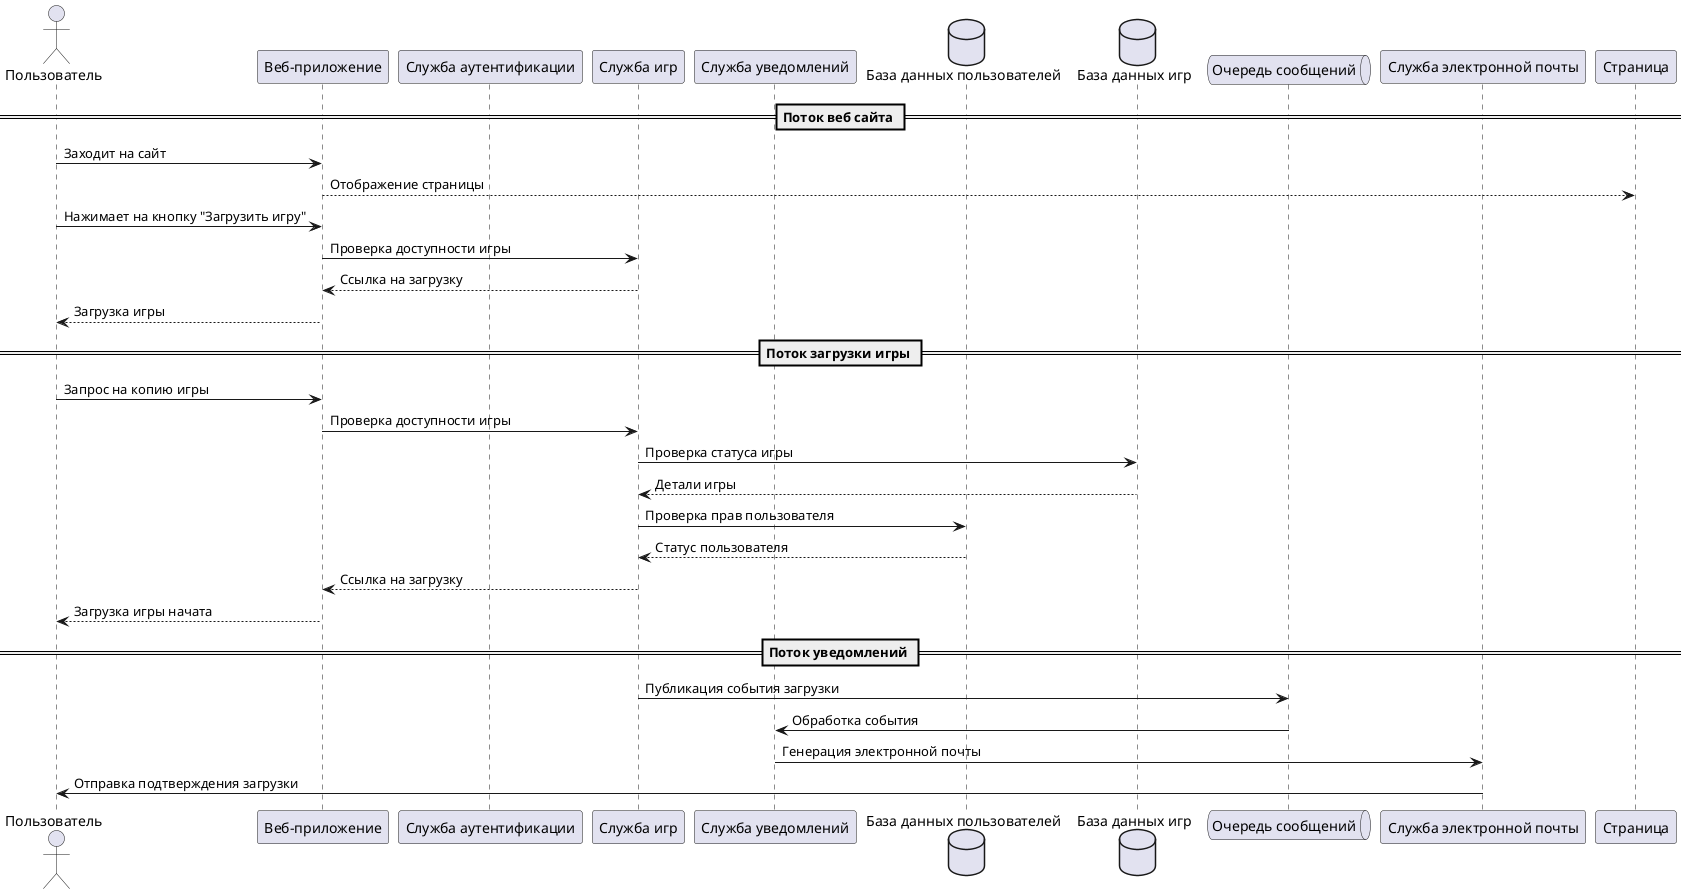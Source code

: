 @startuml
actor Пользователь
participant "Веб-приложение" as Web
participant "Служба аутентификации" as Auth
participant "Служба игр" as Game
participant "Служба уведомлений" as Notify
database "База данных пользователей" as UserDB
database "База данных игр" as GameDB
queue "Очередь сообщений" as MQ
participant "Служба электронной почты" as Email

== Поток веб сайта ==
Пользователь -> Web: Заходит на сайт
Web --> Страница: Отображение страницы

Пользователь -> Web: Нажимает на кнопку "Загрузить игру" 
Web -> Game: Проверка доступности игры
Game --> Web: Ссылка на загрузку
Web --> Пользователь: Загрузка игры

== Поток загрузки игры ==
Пользователь -> Web: Запрос на копию игры
Web -> Game: Проверка доступности игры
Game -> GameDB: Проверка статуса игры
GameDB --> Game: Детали игры
Game -> UserDB: Проверка прав пользователя
UserDB --> Game: Статус пользователя
Game --> Web: Ссылка на загрузку
Web --> Пользователь: Загрузка игры начата

== Поток уведомлений ==
Game -> MQ: Публикация события загрузки
MQ -> Notify: Обработка события
Notify -> Email: Генерация электронной почты
Email -> Пользователь: Отправка подтверждения загрузки

@enduml
